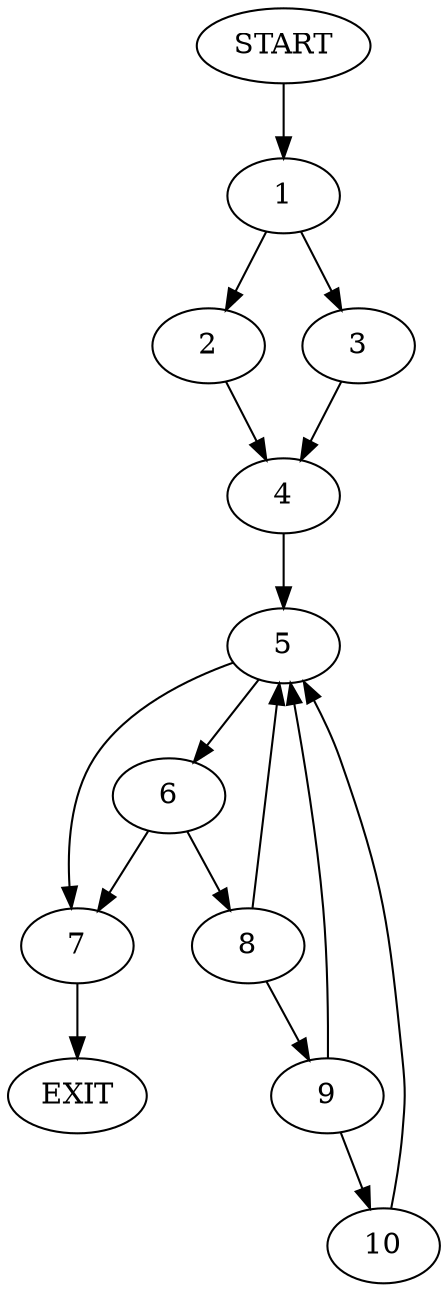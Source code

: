 digraph {
0 [label="START"]
11 [label="EXIT"]
0 -> 1
1 -> 2
1 -> 3
2 -> 4
3 -> 4
4 -> 5
5 -> 6
5 -> 7
7 -> 11
6 -> 8
6 -> 7
8 -> 5
8 -> 9
9 -> 5
9 -> 10
10 -> 5
}
